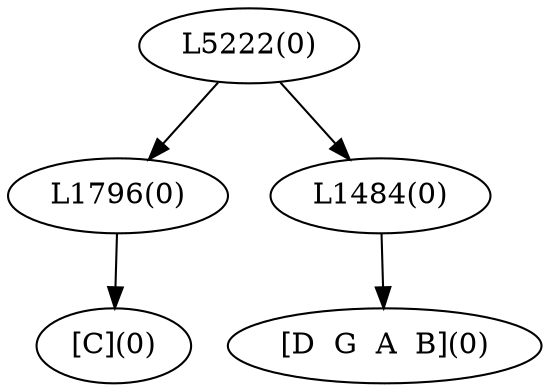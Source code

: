 digraph sample{
"L1796(0)"->"[C](0)"
"L1484(0)"->"[D  G  A  B](0)"
"L5222(0)"->"L1796(0)"
"L5222(0)"->"L1484(0)"
{rank = min; "L5222(0)"}
{rank = same; "L1796(0)"; "L1484(0)";}
{rank = max; "[C](0)"; "[D  G  A  B](0)";}
}